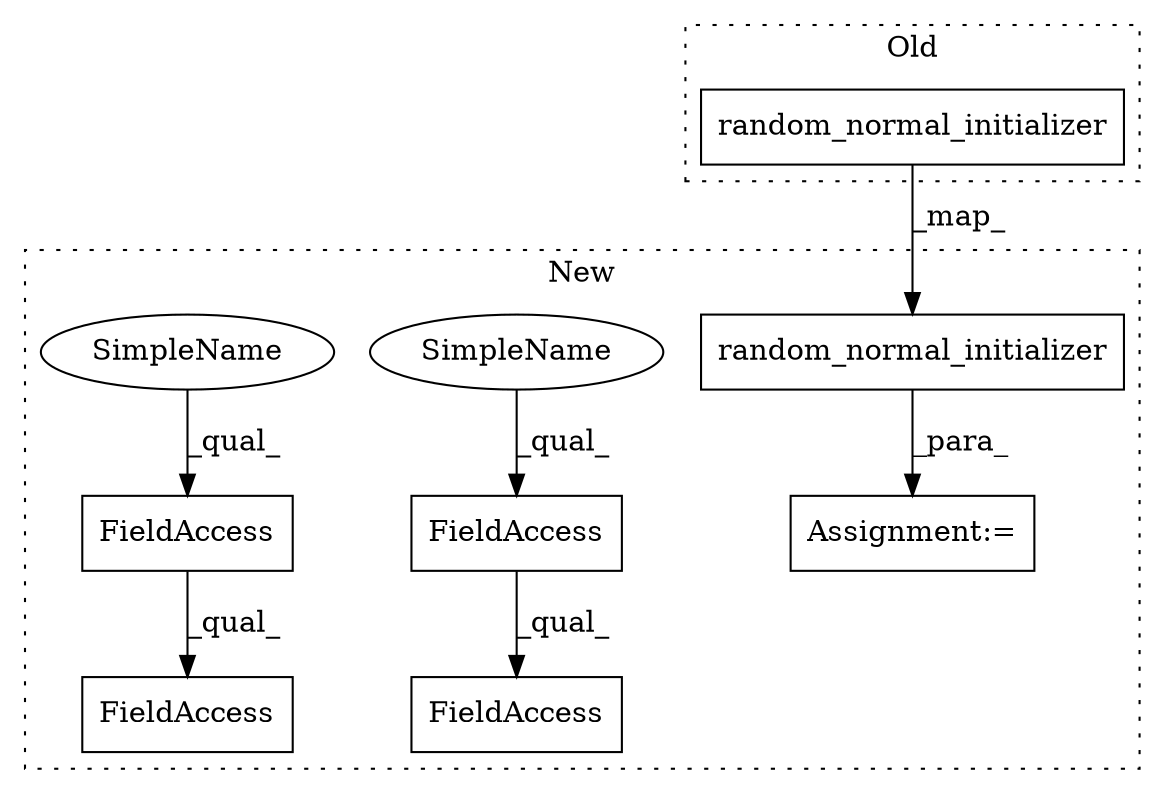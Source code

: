 digraph G {
subgraph cluster0 {
1 [label="random_normal_initializer" a="32" s="9337,9369" l="26,1" shape="box"];
label = "Old";
style="dotted";
}
subgraph cluster1 {
2 [label="random_normal_initializer" a="32" s="9673,9705" l="26,1" shape="box"];
3 [label="Assignment:=" a="7" s="9618" l="1" shape="box"];
4 [label="FieldAccess" a="22" s="9148" l="17" shape="box"];
5 [label="FieldAccess" a="22" s="9637" l="17" shape="box"];
6 [label="FieldAccess" a="22" s="9637" l="24" shape="box"];
7 [label="FieldAccess" a="22" s="9148" l="24" shape="box"];
8 [label="SimpleName" a="42" s="9637" l="10" shape="ellipse"];
9 [label="SimpleName" a="42" s="9148" l="10" shape="ellipse"];
label = "New";
style="dotted";
}
1 -> 2 [label="_map_"];
2 -> 3 [label="_para_"];
4 -> 7 [label="_qual_"];
5 -> 6 [label="_qual_"];
8 -> 5 [label="_qual_"];
9 -> 4 [label="_qual_"];
}